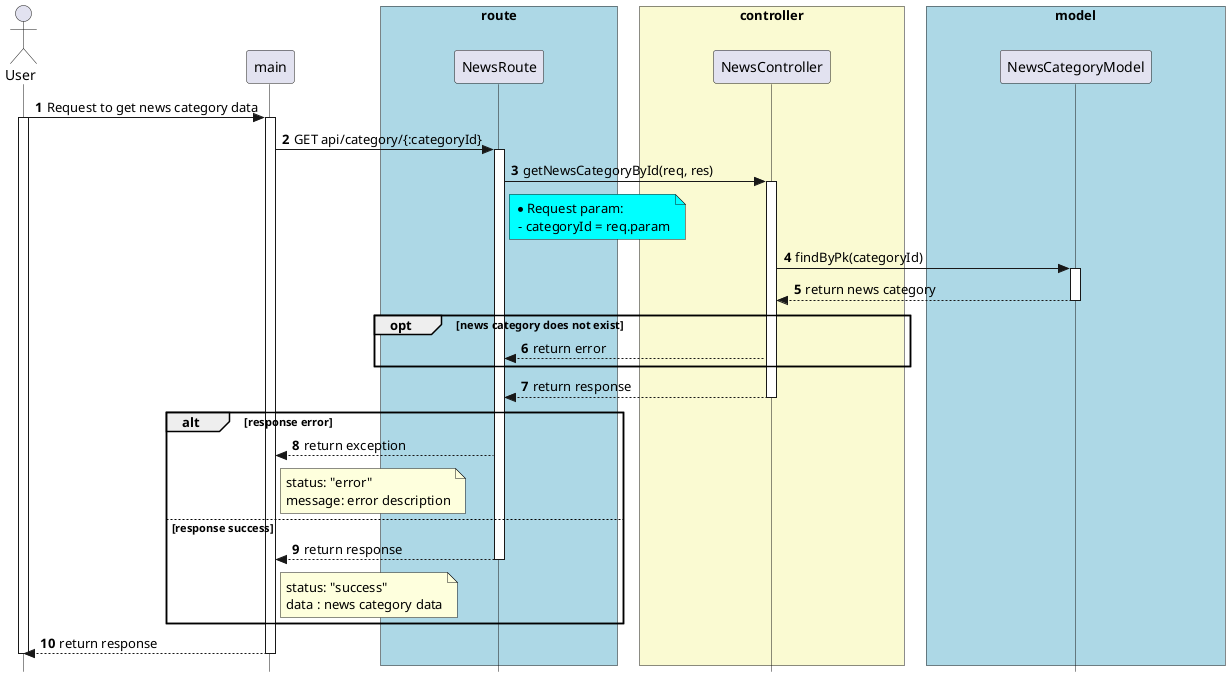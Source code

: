 '

@startuml


skinparam style strictuml

skinparam lifelineStrategy solid

skinparam ParticipantPadding 70

skinparam BoxPadding 10

autonumber

actor User as User


participant main as main


box "route" #lightBlue

participant NewsRoute as NewsRoute

end box


box "controller" #LightGoldenRodYellow
participant NewsController as NewsController

end box


box "model" #lightBlue
participant NewsCategoryModel as NewsCategoryModel

end box


User -> main: Request to get news category data
activate User
activate main

main -> NewsRoute: GET api/category/{:categoryId}
activate NewsRoute


NewsRoute -> NewsController: getNewsCategoryById(req, res)
activate NewsController

note right of NewsRoute #Aqua
  * Request param:
   - categoryId = req.param
end note

NewsController -> NewsCategoryModel: findByPk(categoryId)

activate NewsCategoryModel

NewsCategoryModel --> NewsController: return news category

deactivate NewsCategoryModel

opt news category does not exist
NewsController --> NewsRoute: return error

end


NewsController --> NewsRoute: return response

deactivate NewsController

alt response error
  NewsRoute --> main: return exception
  note right of main
    status: "error"
    message: error description
  end note
else response success
  NewsRoute --> main: return response
  deactivate NewsRoute

  note right of main
    status: "success"
    data : news category data
  end note
end
main --> User: return response
deactivate main
deactivate User

@enduml

